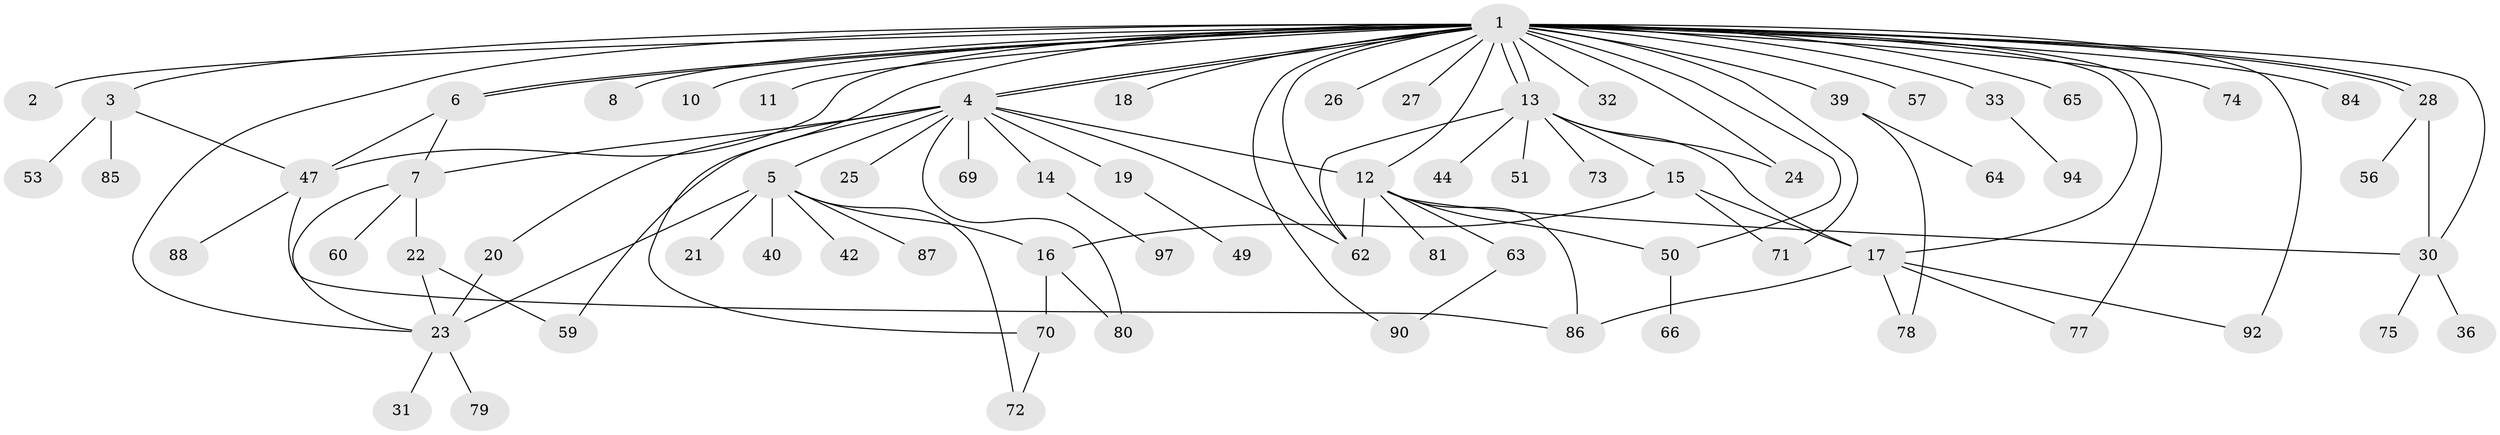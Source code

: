 // Generated by graph-tools (version 1.1) at 2025/52/02/27/25 19:52:00]
// undirected, 71 vertices, 103 edges
graph export_dot {
graph [start="1"]
  node [color=gray90,style=filled];
  1 [super="+48"];
  2;
  3 [super="+35"];
  4 [super="+29"];
  5 [super="+9"];
  6 [super="+58"];
  7;
  8;
  10;
  11 [super="+93"];
  12 [super="+37"];
  13 [super="+68"];
  14 [super="+38"];
  15 [super="+54"];
  16 [super="+41"];
  17 [super="+34"];
  18 [super="+67"];
  19;
  20 [super="+43"];
  21;
  22 [super="+52"];
  23 [super="+61"];
  24 [super="+46"];
  25;
  26;
  27;
  28 [super="+45"];
  30 [super="+89"];
  31;
  32;
  33;
  36;
  39 [super="+83"];
  40;
  42;
  44 [super="+55"];
  47 [super="+76"];
  49;
  50;
  51;
  53;
  56;
  57;
  59 [super="+82"];
  60;
  62;
  63;
  64;
  65;
  66;
  69 [super="+95"];
  70 [super="+91"];
  71;
  72 [super="+98"];
  73;
  74;
  75;
  77;
  78;
  79;
  80;
  81;
  84;
  85;
  86;
  87;
  88;
  90 [super="+96"];
  92;
  94;
  97;
  1 -- 2;
  1 -- 3;
  1 -- 4;
  1 -- 4;
  1 -- 6;
  1 -- 6;
  1 -- 8;
  1 -- 10;
  1 -- 11;
  1 -- 13;
  1 -- 13;
  1 -- 17 [weight=2];
  1 -- 18;
  1 -- 23;
  1 -- 24;
  1 -- 26;
  1 -- 27;
  1 -- 28;
  1 -- 28;
  1 -- 30;
  1 -- 32;
  1 -- 33;
  1 -- 39;
  1 -- 47 [weight=2];
  1 -- 50;
  1 -- 57;
  1 -- 62;
  1 -- 65;
  1 -- 70;
  1 -- 71;
  1 -- 74;
  1 -- 77;
  1 -- 84;
  1 -- 92;
  1 -- 12;
  1 -- 90;
  3 -- 47;
  3 -- 85;
  3 -- 53;
  4 -- 5;
  4 -- 7;
  4 -- 12;
  4 -- 14;
  4 -- 19;
  4 -- 20;
  4 -- 25;
  4 -- 59;
  4 -- 62;
  4 -- 69;
  4 -- 80;
  5 -- 72;
  5 -- 16;
  5 -- 21;
  5 -- 87;
  5 -- 40;
  5 -- 42;
  5 -- 23 [weight=2];
  6 -- 7;
  6 -- 47;
  7 -- 22;
  7 -- 60;
  7 -- 23;
  12 -- 62;
  12 -- 81;
  12 -- 50;
  12 -- 86;
  12 -- 63;
  12 -- 30;
  13 -- 15;
  13 -- 17;
  13 -- 24;
  13 -- 44;
  13 -- 51;
  13 -- 62;
  13 -- 73;
  14 -- 97;
  15 -- 16;
  15 -- 17;
  15 -- 71;
  16 -- 80;
  16 -- 70;
  17 -- 78;
  17 -- 92;
  17 -- 77;
  17 -- 86;
  19 -- 49;
  20 -- 23;
  22 -- 23;
  22 -- 59;
  23 -- 31;
  23 -- 79;
  28 -- 30 [weight=2];
  28 -- 56;
  30 -- 36;
  30 -- 75;
  33 -- 94;
  39 -- 64;
  39 -- 78;
  47 -- 86;
  47 -- 88;
  50 -- 66;
  63 -- 90;
  70 -- 72;
}
